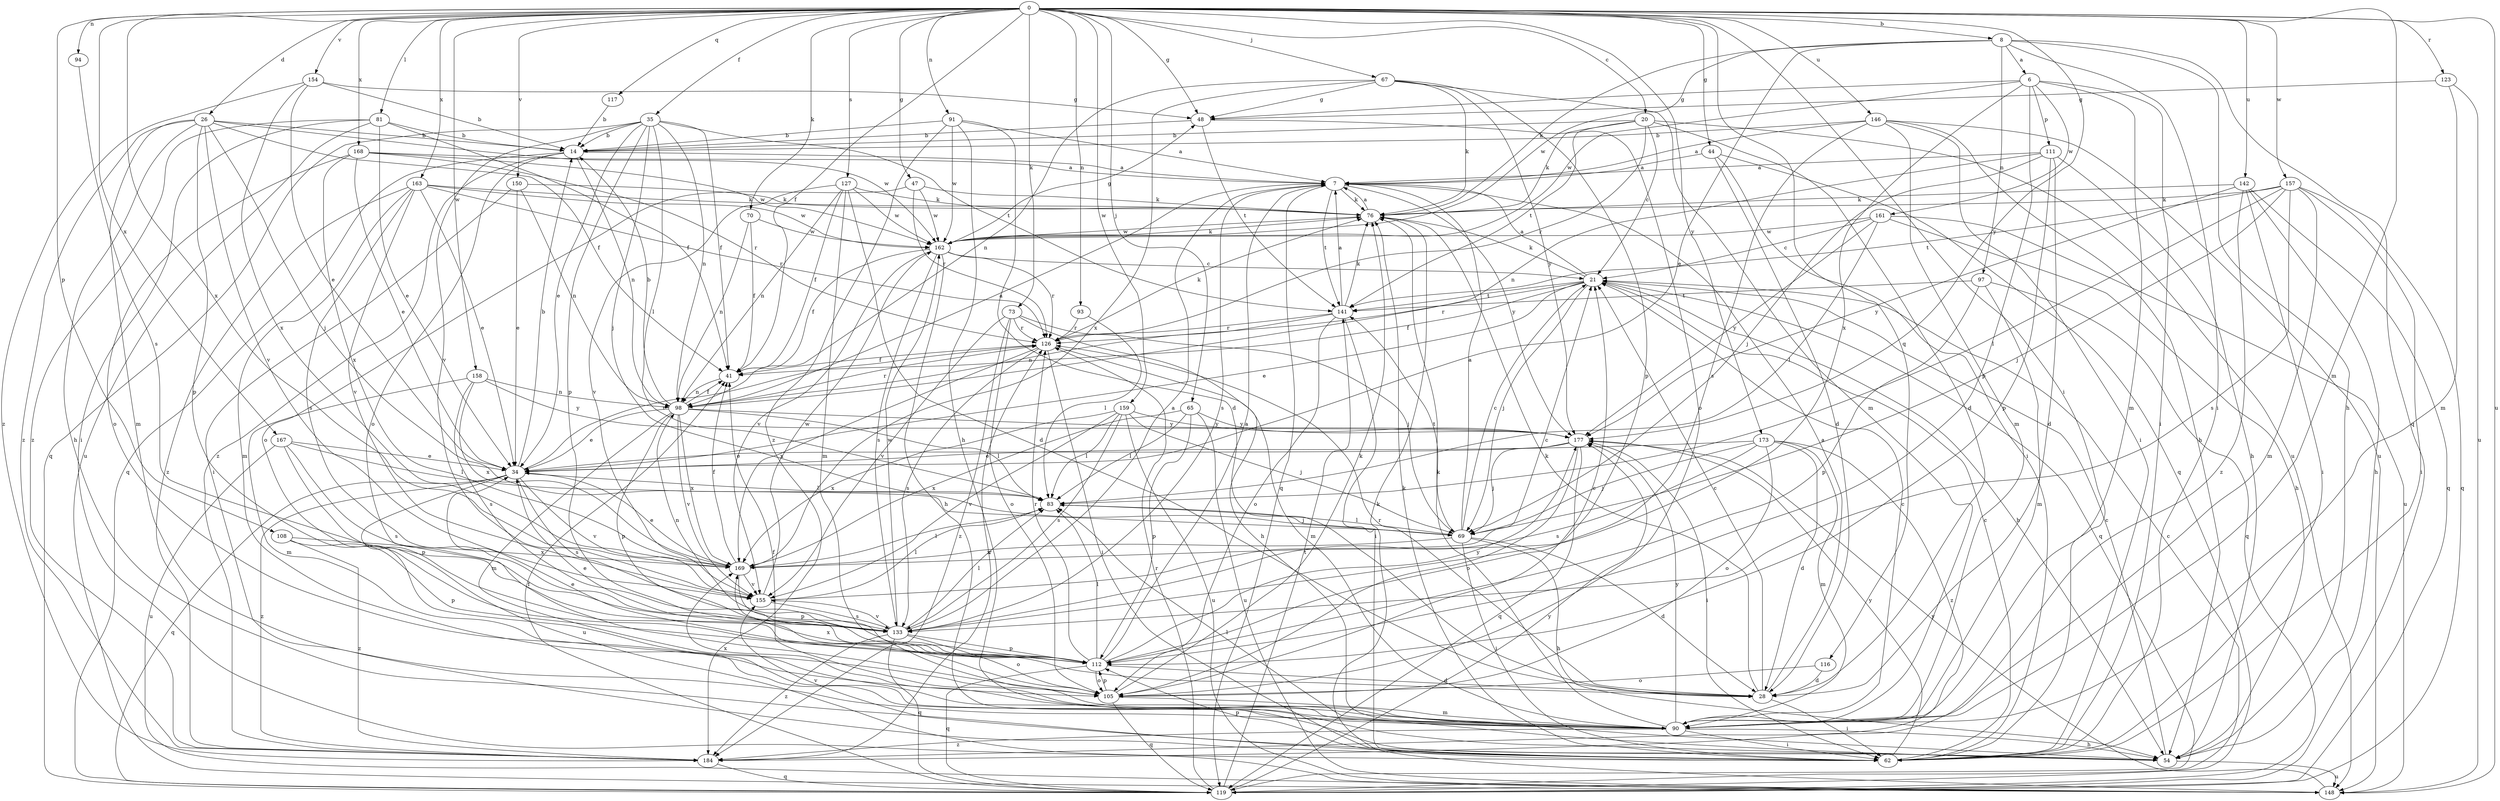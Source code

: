 strict digraph  {
0;
6;
7;
8;
14;
20;
21;
26;
28;
34;
35;
41;
44;
47;
48;
54;
62;
65;
67;
69;
70;
73;
76;
81;
83;
90;
91;
93;
94;
97;
98;
105;
108;
111;
112;
116;
117;
119;
123;
126;
127;
133;
141;
142;
146;
148;
150;
154;
155;
157;
158;
159;
161;
162;
163;
167;
168;
169;
173;
177;
184;
0 -> 8  [label=b];
0 -> 20  [label=c];
0 -> 26  [label=d];
0 -> 35  [label=f];
0 -> 41  [label=f];
0 -> 44  [label=g];
0 -> 47  [label=g];
0 -> 48  [label=g];
0 -> 62  [label=i];
0 -> 65  [label=j];
0 -> 67  [label=j];
0 -> 70  [label=k];
0 -> 73  [label=k];
0 -> 81  [label=l];
0 -> 90  [label=m];
0 -> 91  [label=n];
0 -> 93  [label=n];
0 -> 94  [label=n];
0 -> 108  [label=p];
0 -> 116  [label=q];
0 -> 117  [label=q];
0 -> 123  [label=r];
0 -> 127  [label=s];
0 -> 142  [label=u];
0 -> 146  [label=u];
0 -> 148  [label=u];
0 -> 150  [label=v];
0 -> 154  [label=v];
0 -> 157  [label=w];
0 -> 158  [label=w];
0 -> 159  [label=w];
0 -> 163  [label=x];
0 -> 167  [label=x];
0 -> 168  [label=x];
0 -> 169  [label=x];
0 -> 173  [label=y];
0 -> 177  [label=y];
6 -> 48  [label=g];
6 -> 62  [label=i];
6 -> 90  [label=m];
6 -> 111  [label=p];
6 -> 112  [label=p];
6 -> 161  [label=w];
6 -> 162  [label=w];
6 -> 169  [label=x];
7 -> 76  [label=k];
7 -> 119  [label=q];
7 -> 133  [label=s];
7 -> 141  [label=t];
7 -> 177  [label=y];
8 -> 6  [label=a];
8 -> 34  [label=e];
8 -> 54  [label=h];
8 -> 62  [label=i];
8 -> 76  [label=k];
8 -> 97  [label=n];
8 -> 119  [label=q];
8 -> 162  [label=w];
14 -> 7  [label=a];
14 -> 98  [label=n];
14 -> 105  [label=o];
14 -> 119  [label=q];
14 -> 184  [label=z];
20 -> 14  [label=b];
20 -> 21  [label=c];
20 -> 28  [label=d];
20 -> 76  [label=k];
20 -> 126  [label=r];
20 -> 141  [label=t];
20 -> 148  [label=u];
21 -> 7  [label=a];
21 -> 34  [label=e];
21 -> 41  [label=f];
21 -> 54  [label=h];
21 -> 69  [label=j];
21 -> 76  [label=k];
21 -> 119  [label=q];
21 -> 126  [label=r];
21 -> 141  [label=t];
26 -> 14  [label=b];
26 -> 41  [label=f];
26 -> 54  [label=h];
26 -> 69  [label=j];
26 -> 90  [label=m];
26 -> 112  [label=p];
26 -> 155  [label=v];
26 -> 162  [label=w];
26 -> 184  [label=z];
28 -> 7  [label=a];
28 -> 21  [label=c];
28 -> 34  [label=e];
28 -> 62  [label=i];
28 -> 76  [label=k];
28 -> 126  [label=r];
34 -> 14  [label=b];
34 -> 83  [label=l];
34 -> 119  [label=q];
34 -> 126  [label=r];
34 -> 133  [label=s];
34 -> 148  [label=u];
34 -> 155  [label=v];
34 -> 184  [label=z];
35 -> 14  [label=b];
35 -> 34  [label=e];
35 -> 41  [label=f];
35 -> 69  [label=j];
35 -> 83  [label=l];
35 -> 98  [label=n];
35 -> 112  [label=p];
35 -> 119  [label=q];
35 -> 141  [label=t];
35 -> 155  [label=v];
41 -> 98  [label=n];
44 -> 7  [label=a];
44 -> 28  [label=d];
44 -> 62  [label=i];
44 -> 119  [label=q];
47 -> 76  [label=k];
47 -> 105  [label=o];
47 -> 126  [label=r];
47 -> 162  [label=w];
48 -> 14  [label=b];
48 -> 105  [label=o];
48 -> 141  [label=t];
54 -> 21  [label=c];
54 -> 83  [label=l];
54 -> 148  [label=u];
62 -> 21  [label=c];
62 -> 76  [label=k];
62 -> 112  [label=p];
62 -> 155  [label=v];
62 -> 177  [label=y];
65 -> 83  [label=l];
65 -> 112  [label=p];
65 -> 148  [label=u];
65 -> 169  [label=x];
65 -> 177  [label=y];
67 -> 48  [label=g];
67 -> 76  [label=k];
67 -> 90  [label=m];
67 -> 98  [label=n];
67 -> 112  [label=p];
67 -> 169  [label=x];
67 -> 177  [label=y];
69 -> 7  [label=a];
69 -> 21  [label=c];
69 -> 28  [label=d];
69 -> 54  [label=h];
69 -> 62  [label=i];
69 -> 83  [label=l];
69 -> 141  [label=t];
69 -> 169  [label=x];
70 -> 41  [label=f];
70 -> 98  [label=n];
70 -> 162  [label=w];
73 -> 54  [label=h];
73 -> 69  [label=j];
73 -> 105  [label=o];
73 -> 126  [label=r];
73 -> 155  [label=v];
73 -> 184  [label=z];
76 -> 7  [label=a];
76 -> 162  [label=w];
81 -> 14  [label=b];
81 -> 34  [label=e];
81 -> 41  [label=f];
81 -> 62  [label=i];
81 -> 148  [label=u];
81 -> 184  [label=z];
83 -> 69  [label=j];
90 -> 21  [label=c];
90 -> 41  [label=f];
90 -> 54  [label=h];
90 -> 62  [label=i];
90 -> 76  [label=k];
90 -> 169  [label=x];
90 -> 177  [label=y];
90 -> 184  [label=z];
91 -> 7  [label=a];
91 -> 14  [label=b];
91 -> 28  [label=d];
91 -> 54  [label=h];
91 -> 162  [label=w];
91 -> 184  [label=z];
93 -> 83  [label=l];
93 -> 126  [label=r];
94 -> 133  [label=s];
97 -> 90  [label=m];
97 -> 112  [label=p];
97 -> 119  [label=q];
97 -> 141  [label=t];
98 -> 7  [label=a];
98 -> 14  [label=b];
98 -> 34  [label=e];
98 -> 41  [label=f];
98 -> 83  [label=l];
98 -> 90  [label=m];
98 -> 112  [label=p];
98 -> 126  [label=r];
98 -> 155  [label=v];
98 -> 169  [label=x];
98 -> 177  [label=y];
105 -> 21  [label=c];
105 -> 76  [label=k];
105 -> 90  [label=m];
105 -> 112  [label=p];
105 -> 119  [label=q];
105 -> 169  [label=x];
108 -> 112  [label=p];
108 -> 169  [label=x];
108 -> 184  [label=z];
111 -> 7  [label=a];
111 -> 28  [label=d];
111 -> 54  [label=h];
111 -> 69  [label=j];
111 -> 98  [label=n];
111 -> 112  [label=p];
112 -> 7  [label=a];
112 -> 28  [label=d];
112 -> 34  [label=e];
112 -> 83  [label=l];
112 -> 105  [label=o];
112 -> 119  [label=q];
112 -> 126  [label=r];
112 -> 177  [label=y];
116 -> 28  [label=d];
116 -> 105  [label=o];
117 -> 14  [label=b];
119 -> 21  [label=c];
119 -> 41  [label=f];
119 -> 126  [label=r];
119 -> 141  [label=t];
119 -> 177  [label=y];
123 -> 48  [label=g];
123 -> 90  [label=m];
123 -> 148  [label=u];
126 -> 41  [label=f];
126 -> 62  [label=i];
126 -> 76  [label=k];
126 -> 90  [label=m];
126 -> 133  [label=s];
126 -> 169  [label=x];
127 -> 28  [label=d];
127 -> 41  [label=f];
127 -> 76  [label=k];
127 -> 90  [label=m];
127 -> 98  [label=n];
127 -> 155  [label=v];
127 -> 162  [label=w];
133 -> 7  [label=a];
133 -> 83  [label=l];
133 -> 98  [label=n];
133 -> 105  [label=o];
133 -> 112  [label=p];
133 -> 119  [label=q];
133 -> 155  [label=v];
133 -> 162  [label=w];
133 -> 184  [label=z];
141 -> 7  [label=a];
141 -> 62  [label=i];
141 -> 76  [label=k];
141 -> 98  [label=n];
141 -> 105  [label=o];
141 -> 126  [label=r];
142 -> 54  [label=h];
142 -> 62  [label=i];
142 -> 76  [label=k];
142 -> 119  [label=q];
142 -> 177  [label=y];
142 -> 184  [label=z];
146 -> 7  [label=a];
146 -> 14  [label=b];
146 -> 54  [label=h];
146 -> 62  [label=i];
146 -> 90  [label=m];
146 -> 133  [label=s];
146 -> 148  [label=u];
148 -> 76  [label=k];
148 -> 177  [label=y];
150 -> 34  [label=e];
150 -> 62  [label=i];
150 -> 76  [label=k];
150 -> 98  [label=n];
154 -> 14  [label=b];
154 -> 34  [label=e];
154 -> 48  [label=g];
154 -> 169  [label=x];
154 -> 184  [label=z];
155 -> 21  [label=c];
155 -> 83  [label=l];
155 -> 133  [label=s];
155 -> 162  [label=w];
157 -> 62  [label=i];
157 -> 69  [label=j];
157 -> 76  [label=k];
157 -> 83  [label=l];
157 -> 90  [label=m];
157 -> 119  [label=q];
157 -> 133  [label=s];
157 -> 141  [label=t];
158 -> 90  [label=m];
158 -> 98  [label=n];
158 -> 133  [label=s];
158 -> 169  [label=x];
158 -> 177  [label=y];
159 -> 69  [label=j];
159 -> 83  [label=l];
159 -> 133  [label=s];
159 -> 148  [label=u];
159 -> 155  [label=v];
159 -> 169  [label=x];
159 -> 177  [label=y];
161 -> 21  [label=c];
161 -> 54  [label=h];
161 -> 83  [label=l];
161 -> 148  [label=u];
161 -> 162  [label=w];
161 -> 177  [label=y];
162 -> 21  [label=c];
162 -> 41  [label=f];
162 -> 48  [label=g];
162 -> 54  [label=h];
162 -> 76  [label=k];
162 -> 126  [label=r];
162 -> 133  [label=s];
162 -> 155  [label=v];
163 -> 34  [label=e];
163 -> 76  [label=k];
163 -> 90  [label=m];
163 -> 126  [label=r];
163 -> 133  [label=s];
163 -> 155  [label=v];
163 -> 162  [label=w];
163 -> 184  [label=z];
167 -> 34  [label=e];
167 -> 83  [label=l];
167 -> 112  [label=p];
167 -> 133  [label=s];
167 -> 148  [label=u];
168 -> 7  [label=a];
168 -> 34  [label=e];
168 -> 105  [label=o];
168 -> 126  [label=r];
168 -> 162  [label=w];
168 -> 169  [label=x];
169 -> 34  [label=e];
169 -> 41  [label=f];
169 -> 83  [label=l];
169 -> 112  [label=p];
169 -> 155  [label=v];
173 -> 28  [label=d];
173 -> 34  [label=e];
173 -> 69  [label=j];
173 -> 90  [label=m];
173 -> 105  [label=o];
173 -> 133  [label=s];
173 -> 184  [label=z];
177 -> 34  [label=e];
177 -> 62  [label=i];
177 -> 69  [label=j];
177 -> 105  [label=o];
177 -> 119  [label=q];
184 -> 119  [label=q];
184 -> 126  [label=r];
}
